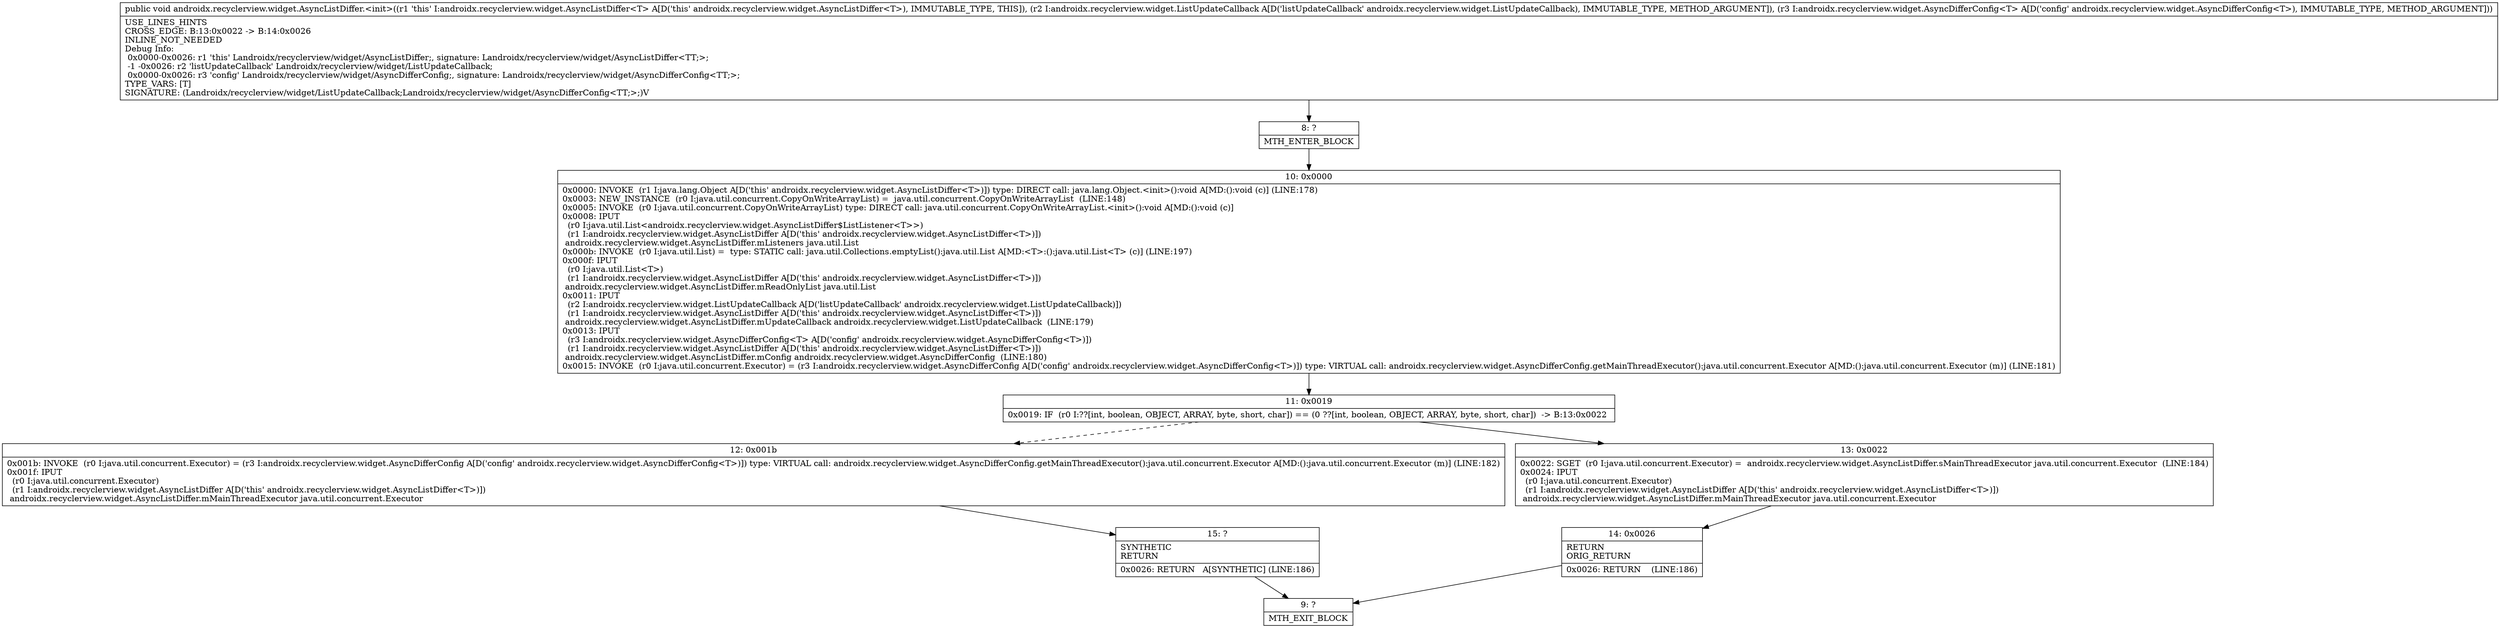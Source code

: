 digraph "CFG forandroidx.recyclerview.widget.AsyncListDiffer.\<init\>(Landroidx\/recyclerview\/widget\/ListUpdateCallback;Landroidx\/recyclerview\/widget\/AsyncDifferConfig;)V" {
Node_8 [shape=record,label="{8\:\ ?|MTH_ENTER_BLOCK\l}"];
Node_10 [shape=record,label="{10\:\ 0x0000|0x0000: INVOKE  (r1 I:java.lang.Object A[D('this' androidx.recyclerview.widget.AsyncListDiffer\<T\>)]) type: DIRECT call: java.lang.Object.\<init\>():void A[MD:():void (c)] (LINE:178)\l0x0003: NEW_INSTANCE  (r0 I:java.util.concurrent.CopyOnWriteArrayList) =  java.util.concurrent.CopyOnWriteArrayList  (LINE:148)\l0x0005: INVOKE  (r0 I:java.util.concurrent.CopyOnWriteArrayList) type: DIRECT call: java.util.concurrent.CopyOnWriteArrayList.\<init\>():void A[MD:():void (c)]\l0x0008: IPUT  \l  (r0 I:java.util.List\<androidx.recyclerview.widget.AsyncListDiffer$ListListener\<T\>\>)\l  (r1 I:androidx.recyclerview.widget.AsyncListDiffer A[D('this' androidx.recyclerview.widget.AsyncListDiffer\<T\>)])\l androidx.recyclerview.widget.AsyncListDiffer.mListeners java.util.List \l0x000b: INVOKE  (r0 I:java.util.List) =  type: STATIC call: java.util.Collections.emptyList():java.util.List A[MD:\<T\>:():java.util.List\<T\> (c)] (LINE:197)\l0x000f: IPUT  \l  (r0 I:java.util.List\<T\>)\l  (r1 I:androidx.recyclerview.widget.AsyncListDiffer A[D('this' androidx.recyclerview.widget.AsyncListDiffer\<T\>)])\l androidx.recyclerview.widget.AsyncListDiffer.mReadOnlyList java.util.List \l0x0011: IPUT  \l  (r2 I:androidx.recyclerview.widget.ListUpdateCallback A[D('listUpdateCallback' androidx.recyclerview.widget.ListUpdateCallback)])\l  (r1 I:androidx.recyclerview.widget.AsyncListDiffer A[D('this' androidx.recyclerview.widget.AsyncListDiffer\<T\>)])\l androidx.recyclerview.widget.AsyncListDiffer.mUpdateCallback androidx.recyclerview.widget.ListUpdateCallback  (LINE:179)\l0x0013: IPUT  \l  (r3 I:androidx.recyclerview.widget.AsyncDifferConfig\<T\> A[D('config' androidx.recyclerview.widget.AsyncDifferConfig\<T\>)])\l  (r1 I:androidx.recyclerview.widget.AsyncListDiffer A[D('this' androidx.recyclerview.widget.AsyncListDiffer\<T\>)])\l androidx.recyclerview.widget.AsyncListDiffer.mConfig androidx.recyclerview.widget.AsyncDifferConfig  (LINE:180)\l0x0015: INVOKE  (r0 I:java.util.concurrent.Executor) = (r3 I:androidx.recyclerview.widget.AsyncDifferConfig A[D('config' androidx.recyclerview.widget.AsyncDifferConfig\<T\>)]) type: VIRTUAL call: androidx.recyclerview.widget.AsyncDifferConfig.getMainThreadExecutor():java.util.concurrent.Executor A[MD:():java.util.concurrent.Executor (m)] (LINE:181)\l}"];
Node_11 [shape=record,label="{11\:\ 0x0019|0x0019: IF  (r0 I:??[int, boolean, OBJECT, ARRAY, byte, short, char]) == (0 ??[int, boolean, OBJECT, ARRAY, byte, short, char])  \-\> B:13:0x0022 \l}"];
Node_12 [shape=record,label="{12\:\ 0x001b|0x001b: INVOKE  (r0 I:java.util.concurrent.Executor) = (r3 I:androidx.recyclerview.widget.AsyncDifferConfig A[D('config' androidx.recyclerview.widget.AsyncDifferConfig\<T\>)]) type: VIRTUAL call: androidx.recyclerview.widget.AsyncDifferConfig.getMainThreadExecutor():java.util.concurrent.Executor A[MD:():java.util.concurrent.Executor (m)] (LINE:182)\l0x001f: IPUT  \l  (r0 I:java.util.concurrent.Executor)\l  (r1 I:androidx.recyclerview.widget.AsyncListDiffer A[D('this' androidx.recyclerview.widget.AsyncListDiffer\<T\>)])\l androidx.recyclerview.widget.AsyncListDiffer.mMainThreadExecutor java.util.concurrent.Executor \l}"];
Node_15 [shape=record,label="{15\:\ ?|SYNTHETIC\lRETURN\l|0x0026: RETURN   A[SYNTHETIC] (LINE:186)\l}"];
Node_9 [shape=record,label="{9\:\ ?|MTH_EXIT_BLOCK\l}"];
Node_13 [shape=record,label="{13\:\ 0x0022|0x0022: SGET  (r0 I:java.util.concurrent.Executor) =  androidx.recyclerview.widget.AsyncListDiffer.sMainThreadExecutor java.util.concurrent.Executor  (LINE:184)\l0x0024: IPUT  \l  (r0 I:java.util.concurrent.Executor)\l  (r1 I:androidx.recyclerview.widget.AsyncListDiffer A[D('this' androidx.recyclerview.widget.AsyncListDiffer\<T\>)])\l androidx.recyclerview.widget.AsyncListDiffer.mMainThreadExecutor java.util.concurrent.Executor \l}"];
Node_14 [shape=record,label="{14\:\ 0x0026|RETURN\lORIG_RETURN\l|0x0026: RETURN    (LINE:186)\l}"];
MethodNode[shape=record,label="{public void androidx.recyclerview.widget.AsyncListDiffer.\<init\>((r1 'this' I:androidx.recyclerview.widget.AsyncListDiffer\<T\> A[D('this' androidx.recyclerview.widget.AsyncListDiffer\<T\>), IMMUTABLE_TYPE, THIS]), (r2 I:androidx.recyclerview.widget.ListUpdateCallback A[D('listUpdateCallback' androidx.recyclerview.widget.ListUpdateCallback), IMMUTABLE_TYPE, METHOD_ARGUMENT]), (r3 I:androidx.recyclerview.widget.AsyncDifferConfig\<T\> A[D('config' androidx.recyclerview.widget.AsyncDifferConfig\<T\>), IMMUTABLE_TYPE, METHOD_ARGUMENT]))  | USE_LINES_HINTS\lCROSS_EDGE: B:13:0x0022 \-\> B:14:0x0026\lINLINE_NOT_NEEDED\lDebug Info:\l  0x0000\-0x0026: r1 'this' Landroidx\/recyclerview\/widget\/AsyncListDiffer;, signature: Landroidx\/recyclerview\/widget\/AsyncListDiffer\<TT;\>;\l  \-1 \-0x0026: r2 'listUpdateCallback' Landroidx\/recyclerview\/widget\/ListUpdateCallback;\l  0x0000\-0x0026: r3 'config' Landroidx\/recyclerview\/widget\/AsyncDifferConfig;, signature: Landroidx\/recyclerview\/widget\/AsyncDifferConfig\<TT;\>;\lTYPE_VARS: [T]\lSIGNATURE: (Landroidx\/recyclerview\/widget\/ListUpdateCallback;Landroidx\/recyclerview\/widget\/AsyncDifferConfig\<TT;\>;)V\l}"];
MethodNode -> Node_8;Node_8 -> Node_10;
Node_10 -> Node_11;
Node_11 -> Node_12[style=dashed];
Node_11 -> Node_13;
Node_12 -> Node_15;
Node_15 -> Node_9;
Node_13 -> Node_14;
Node_14 -> Node_9;
}

